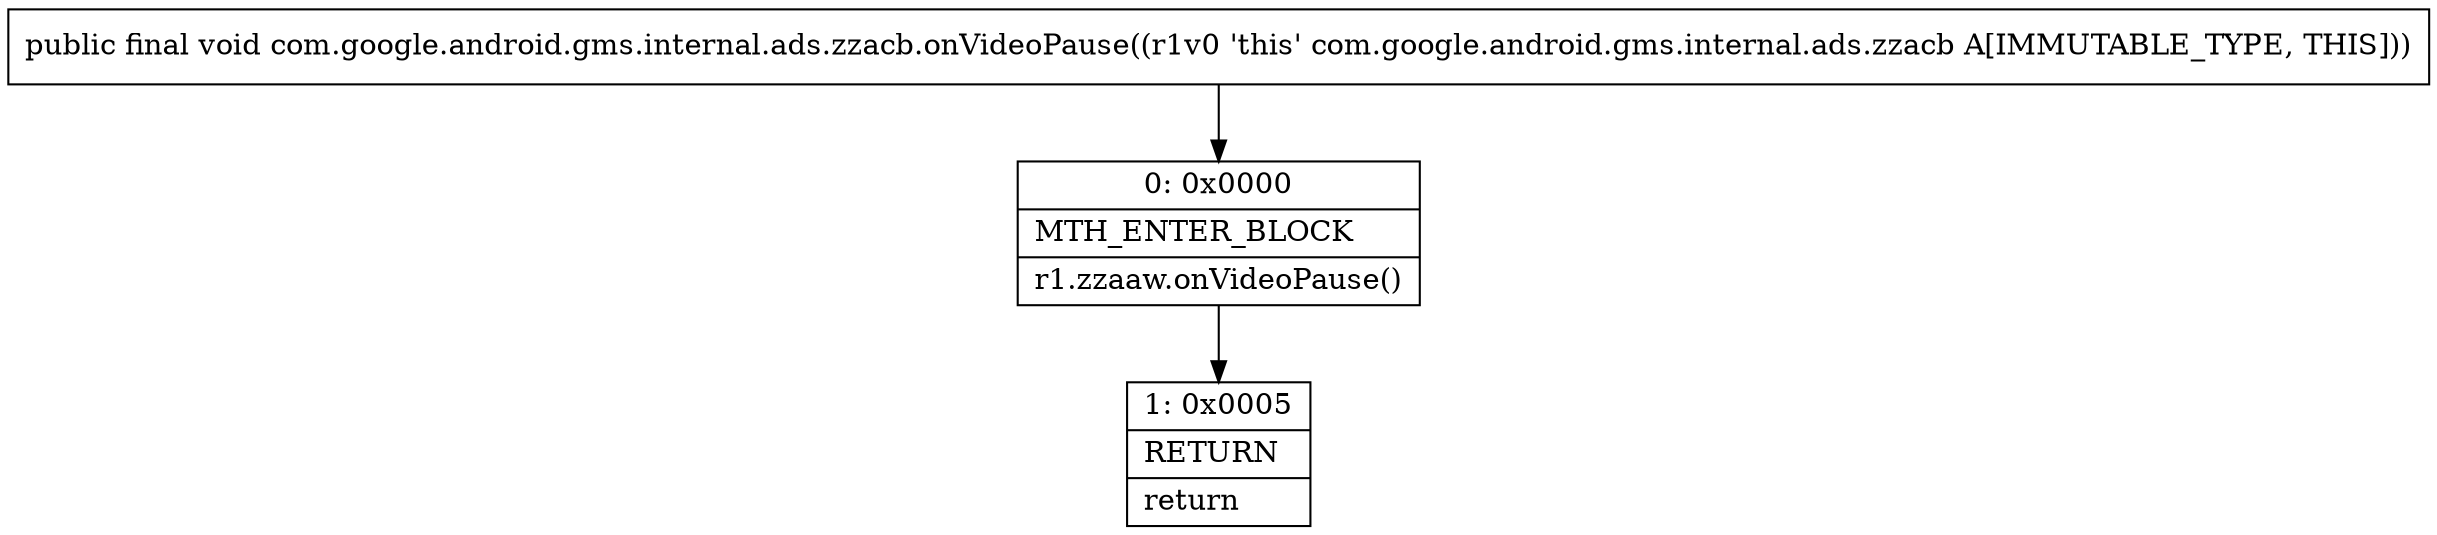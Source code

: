 digraph "CFG forcom.google.android.gms.internal.ads.zzacb.onVideoPause()V" {
Node_0 [shape=record,label="{0\:\ 0x0000|MTH_ENTER_BLOCK\l|r1.zzaaw.onVideoPause()\l}"];
Node_1 [shape=record,label="{1\:\ 0x0005|RETURN\l|return\l}"];
MethodNode[shape=record,label="{public final void com.google.android.gms.internal.ads.zzacb.onVideoPause((r1v0 'this' com.google.android.gms.internal.ads.zzacb A[IMMUTABLE_TYPE, THIS])) }"];
MethodNode -> Node_0;
Node_0 -> Node_1;
}

